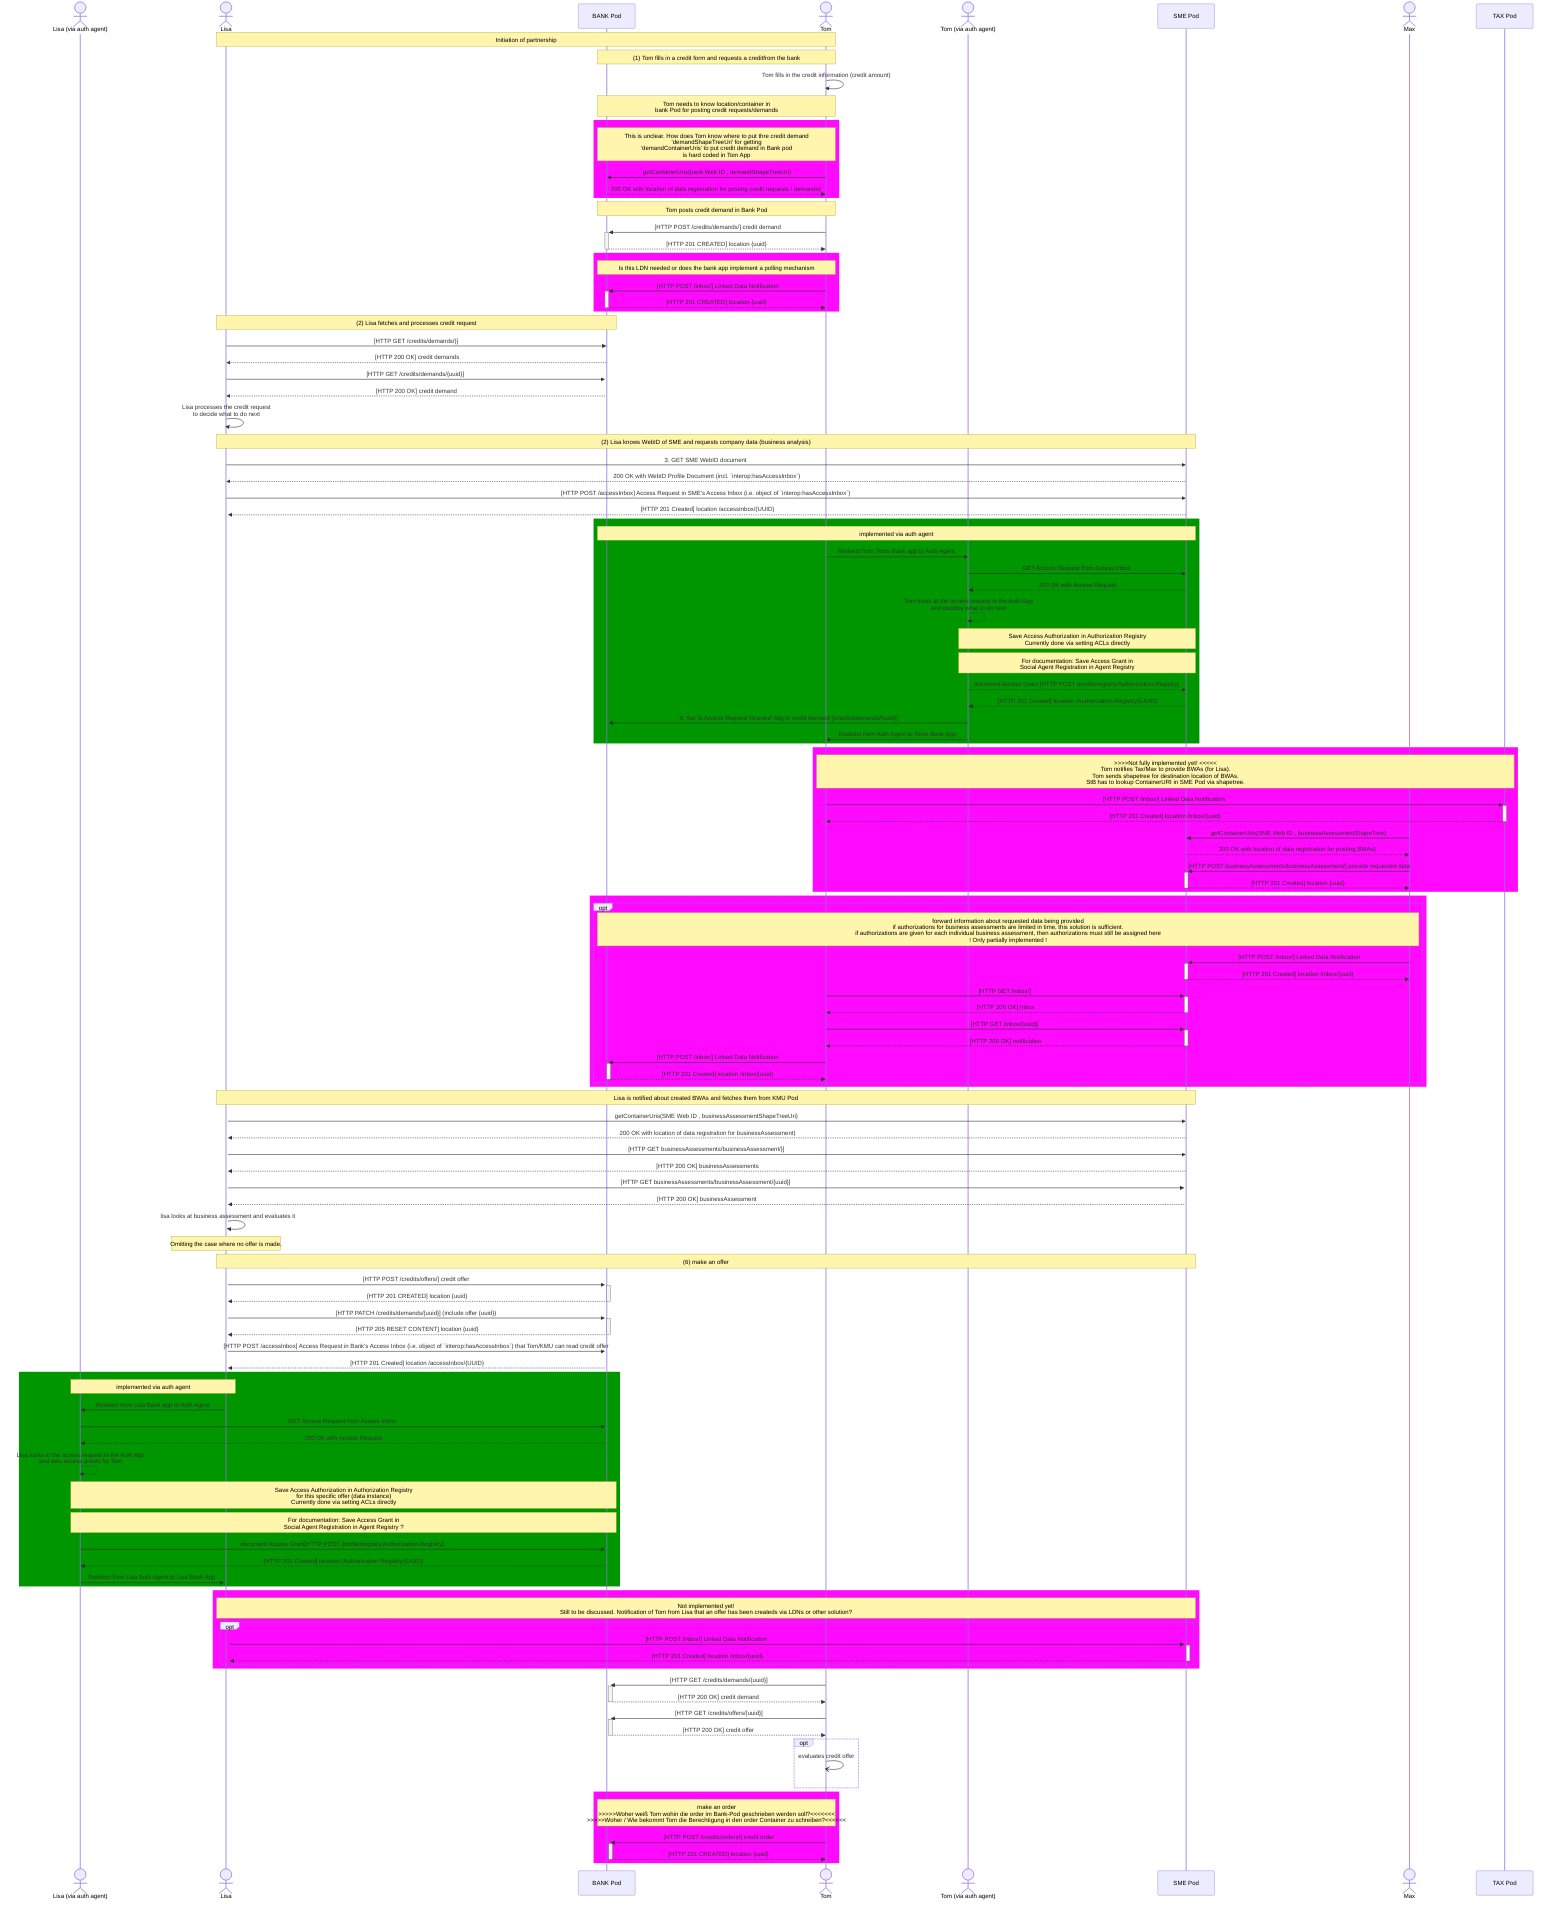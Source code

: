 sequenceDiagram
actor Lisa (via auth agent) 
actor Lisa
participant Bank_Pod as BANK Pod
actor Tom
actor Tom (via auth agent) 
participant KMU_Pod as SME Pod
actor Max 
participant StB_Pod as TAX Pod


%% autonumber
%% Initiation of partnership
note over Lisa,Tom: Initiation of partnership
    note over Tom,Bank_Pod: (1) Tom fills in a credit form and requests a creditfrom the bank

    Tom->>Tom: Tom fills in the credit information (credit amount)
    note over Bank_Pod,Tom: Tom needs to know location/container in  <br/> bank Pod  for posting  credit requests/demands
    rect rgb(255, 10, 255)
        note over Bank_Pod,Tom: This is unclear.  How does Tom know where to put thre credit demand <br/> 'demandShapeTreeUri' for getting  <br/> 'demandContainerUris' to put credit demand in Bank pod  <br/>  is hard coded in Tom App
        Tom->>Bank_Pod: getContainerUris(bank Web ID , demandShapeTreeUri)
        Bank_Pod -->> Tom: 200 OK with  location of data registration for posting credit requests / demands)
    end
    %% create credit demand in bank pod
    note over Bank_Pod,Tom: Tom posts credit demand in Bank Pod
    Tom->>+Bank_Pod: [HTTP POST /credits/demands/] credit demand
    Bank_Pod-->>-Tom: [HTTP 201 CREATED] location {uuid}

    rect rgb(255, 10, 255)
        note over Bank_Pod,Tom: Is this LDN needed or does the bank app implement a polling mechanism
        Tom->>+Bank_Pod: [HTTP POST /inbox/] Linked Data Notification
        Bank_Pod-->>-Tom: [HTTP 201 CREATED] location {uuid}
    end

    note over Lisa,Bank_Pod: (2) Lisa fetches and processes credit request

    %% fetch credit demand
    Lisa->>Bank_Pod: [HTTP GET /credits/demands/}]
    Bank_Pod-->>Lisa: [HTTP 200 OK] credit demands
    Lisa->>+Bank_Pod: [HTTP GET /credits/demands/{uuid}]
    Bank_Pod-->> Lisa: [HTTP 200 OK] credit demand

    %% grant access to that resource to KMU as they do not have access by default
    %% The following .acl patch is equivalent to acknowledging the demand.
    %% Otherwise the demand may not exist at all.
    %% Info: Setzen der Rechte wird nicht mehr gebraucht, da gelöst über server script
    %% rect rgb(255, 10, 255)
    %%    note over Lisa, Bank_Pod: 'Official' hack , creator of a resource in another pod does not <br/> necessarily have the read rights for it in the pod. <br/> Solvable via interop spec, but spec not implemented on server
    %%    Lisa->>+Bank_Pod: [HTTP PATCH /credits/demands/{uuid}.acl] (grant SME read)
    %%    Bank_Pod-->>-Lisa: [HTTP 205 RESET CONTENT] location {uuid}.acl
    %%end

    Lisa->>Lisa: Lisa processes the credit request <br/>  to decide what to do next
    %% (2) Nachfrage aktuelle Unternehmenssituation
    note over Lisa, KMU_Pod: (2) Lisa knows WebID of SME and requests company data  (business analysis)

    Lisa->>KMU_Pod: 3. GET SME WebID document
    KMU_Pod -->> Lisa: 200 OK with WebID Profile Document (incl. `interop:hasAccessInbox`)

    Lisa->>KMU_Pod:  [HTTP POST  /accessInbox] Access Request in SME's Access Inbox (i.e. object of `interop:hasAccessInbox`)
    KMU_Pod-->>+Lisa: [HTTP 201 Created] location /accessInbox/{UUID}


    
    rect rgb(0, 150, 0)
        note over Bank_Pod, KMU_Pod: implemented via auth agent
        Tom ->> Tom (via auth agent) :  Redirect from Toms Bank app to Auth Agent
        Tom (via auth agent) ->> KMU_Pod:  GET Access Request from Access Inbox
        KMU_Pod -->> Tom (via auth agent): 200 OK with Access Request

        Tom (via auth agent) -->> Tom (via auth agent): Tom looks at the access request in the Auth App <br/> and decides what to do next

        Note over Tom (via auth agent), KMU_Pod: Save Access Authorization in Authorization Registry <br/> Currently done via setting ACLs directly
        Note over Tom (via auth agent), KMU_Pod: For documentation: Save Access Grant in <br/> Social Agent Registration in Agent Registry
        Tom (via auth agent) -->>  KMU_Pod: document Access Grant [HTTP POST /profile/registry/Authorization-Registry]
        KMU_Pod -->> Tom (via auth agent): [HTTP 201 Created] location /Authorization-Registry/{UUID}
        
        Tom (via auth agent) ->>Bank_Pod: 6. Set 'is Access Request Granted' flag in credit demand [/credits/demands/{uuid}] ; 
        Tom (via auth agent) ->> Tom:  Redirect from  Auth Agent to Toms Bank App
    end

    %% Aus altem Sequenzdiagramm übernommen. Kann eigentlich weg-> auskommentiert
    %%rect rgb(255, 10, 255)
    %%    opt
    %%    note over Lisa, KMU_Pod: Not implemented yet. Might also be obsolete, as the Information about additional requested data is already sent via a previous Access Request
    %%        %% note over Lisa: This Notification does not contain the request, only a link to the request.
    %%        Lisa->>+KMU_Pod: [HTTP POST /inbox/] Linked Data Notification
    %%        KMU_Pod-->>-Lisa: [HTTP 201 Created] location /inbox/{uuid}
    %%        Tom->>+KMU_Pod: [HTTP GET /inbox/]
    %%        KMU_Pod-->>-Tom: [HTTP 200 OK] Inbox
    %%        Tom->>+KMU_Pod: [HTTP GET /inbox/{uuid}]
    %%        KMU_Pod-->>-Tom: [HTTP 200 OK] notification
    %%   end
    %%end

    rect rgb(255, 10, 255)
        note over Tom, StB_Pod: >>>>Not fully implemented yet! <<<<< <br/> Tom notifies Tax/Max to provide BWAs (for Lisa).  <br/> Tom  sends shapetree for destination location of BWAs. <br/> StB has to lookup ContainerURI in SME Pod via shapetree.
        Tom->>+StB_Pod: [HTTP POST /inbox/] Linked Data Notification
        StB_Pod-->>-Tom: [HTTP 201 Created] location /inbox/{uuid}

        Max->>KMU_Pod: getContainerUris(SME Web ID , businessAssessmentShapeTree)
        KMU_Pod -->> Max: 200 OK with  location of data registration for posting BWAs)

        %% provide data as reponse to LDN
        Max->>+KMU_Pod: [HTTP POST businessAssessments/businessAssessment/] provide requested data
        KMU_Pod-->>-Max: [HTTP 201 Created] location {uuid}
    end

    rect rgb(255, 10, 255)
        opt
        %% (4) Lieferung Nachweis
        note over Bank_Pod, Max: forward information about requested data being provided <br/> if authorizations for business assessments are limited in time, this solution is sufficient. <br/> if authorizations are given for each individual business assessment, then authorizations must still be assigned here <br/> ! Only partially implemented !
        %% Notify TAX
            %% note over Lisa: This Notification does not contain the data, only a link to the data.
            Max->>+KMU_Pod: [HTTP POST /inbox/] Linked Data Notification
            KMU_Pod-->>-Max: [HTTP 201 Created] location /inbox/{uuid}
            Tom->>+KMU_Pod: [HTTP GET /inbox/]
            KMU_Pod-->>-Tom: [HTTP 200 OK] Inbox
            Tom->>+KMU_Pod: [HTTP GET /inbox/{uuid}]
            KMU_Pod-->>-Tom: [HTTP 200 OK] notification
            Tom->>+Bank_Pod: [HTTP POST /inbox/] Linked Data Notification
            Bank_Pod-->>-Tom: [HTTP 201 Created] location /inbox/{uuid}
        end
    end


    note over Lisa, KMU_Pod: Lisa is notified about created BWAs and fetches them from KMU Pod

    Lisa->>KMU_Pod: getContainerUris(SME Web ID , businessAssessmentShapeTreeUri)
    KMU_Pod -->> Lisa: 200 OK with  location of data registration for businessAssessment)

    %% fetch business assessment list
    Lisa->>KMU_Pod: [HTTP GET businessAssessments/businessAssessment/}]
    KMU_Pod-->>Lisa: [HTTP 200 OK] businessAssessments

    %% fetch specific business assessment
    Lisa->>+KMU_Pod: [HTTP GET businessAssessments/businessAssessment/{uuid}]
    KMU_Pod-->> Lisa: [HTTP 200 OK] businessAssessment

    Lisa->>Lisa: lisa looks at business assessment and evaluates it

    note over Lisa: Omitting the case where no offer is made.

    note over Lisa,KMU_Pod: (6) make an offer
    %% create credit offer in bank pod
    Lisa->>+Bank_Pod: [HTTP POST /credits/offers/] credit offer
    Bank_Pod-->>-Lisa: [HTTP 201 CREATED] location {uuid}

    %% patch DEMAND to point to Offer
    %% may be semantically be iffy, but technically it works :)
    Lisa->>+Bank_Pod: [HTTP PATCH /credits/demands/{uuid}] (include offer {uuid})
    Bank_Pod-->>-Lisa: [HTTP 205 RESET CONTENT] location {uuid}

    %% Create access request for offer for TOM/KMU: 
    Lisa->>+Bank_Pod: [HTTP POST  /accessInbox] Access Request in Bank's Access Inbox (i.e. object of `interop:hasAccessInbox`) that Tom/KMU can read credit offer
    Bank_Pod-->>+Lisa: [HTTP 201 Created] location /accessInbox/{UUID}
    
    rect rgb(0, 150, 0)
        note over  Lisa (via auth agent), Lisa: implemented via auth agent
        Lisa ->> Lisa (via auth agent) :  Redirect from Lisa Bank app to Auth Agent
        Lisa (via auth agent) ->> Bank_Pod:  GET Access Request from Access Inbox
        Bank_Pod -->> Lisa (via auth agent): 200 OK with Access Request

        Lisa (via auth agent) -->> Lisa (via auth agent): Lisa looks at the access request in the Auth App <br/> and sets access grants for Tom

        Note over Lisa (via auth agent), Bank_Pod: Save Access Authorization in Authorization Registry<br/> for this specific offer (data instance) <br/> Currently done via setting ACLs directly
        Note over Lisa (via auth agent), Bank_Pod: For documentation: Save Access Grant in <br/> Social Agent Registration in Agent Registry ?
        Lisa (via auth agent) ->>  Bank_Pod: document Access Grant[HTTP POST /profile/registry/Authorization-Registry]
        Bank_Pod -->> Lisa (via auth agent): [HTTP 201 Created] location /Authorization-Registry/{UUID}
        Lisa (via auth agent) ->> Lisa:  Redirect from  Lisa Auth Agent to Lisa Bank App
    end



    rect rgb(255, 10, 255)
        note over Lisa,KMU_Pod: Not implemented yet! <br/> Still to be discussed. Notification of Tom from Lisa that an offer has been createds via LDNs or other solution?
        opt
            %% Notify KMU
            %% note over KMU_Pod,Lisa: This Notification does not contain the request, only a link to the request.
            Lisa->>+KMU_Pod: [HTTP POST /inbox/] Linked Data Notification
            KMU_Pod-->>-Lisa: [HTTP 201 Created] location /inbox/{uuid}
        end
    end

    %% Lookup demand update
    Tom->>+Bank_Pod: [HTTP GET /credits/demands/{uuid}]
    Bank_Pod-->>-Tom: [HTTP 200 OK] credit demand
    %% Lookkup offer
    Tom->>+Bank_Pod: [HTTP GET /credits/offers/{uuid}]
    Bank_Pod-->>-Tom: [HTTP 200 OK] credit offer
    %% process offer
    opt
        Tom-)Tom: evaluates credit offer
    end

    rect rgb(255, 10, 255)
        %% ((6)) Akzeptiert Kreditangebot
        note over Tom,Bank_Pod:  make an order <br/> >>>>>Woher weiß Tom wohin die order im Bank-Pod geschrieben werden soll?<<<<<<< <br/> >>>>>Woher / Wie bekommt Tom die Berechtigung in den order Container zu schreiben?<<<<<<
        %% create credit order in bank pod
        Tom->>+Bank_Pod: [HTTP POST /credits/orders/] credit order
        Bank_Pod-->>-Tom: [HTTP 201 CREATED] location {uuid}
    end